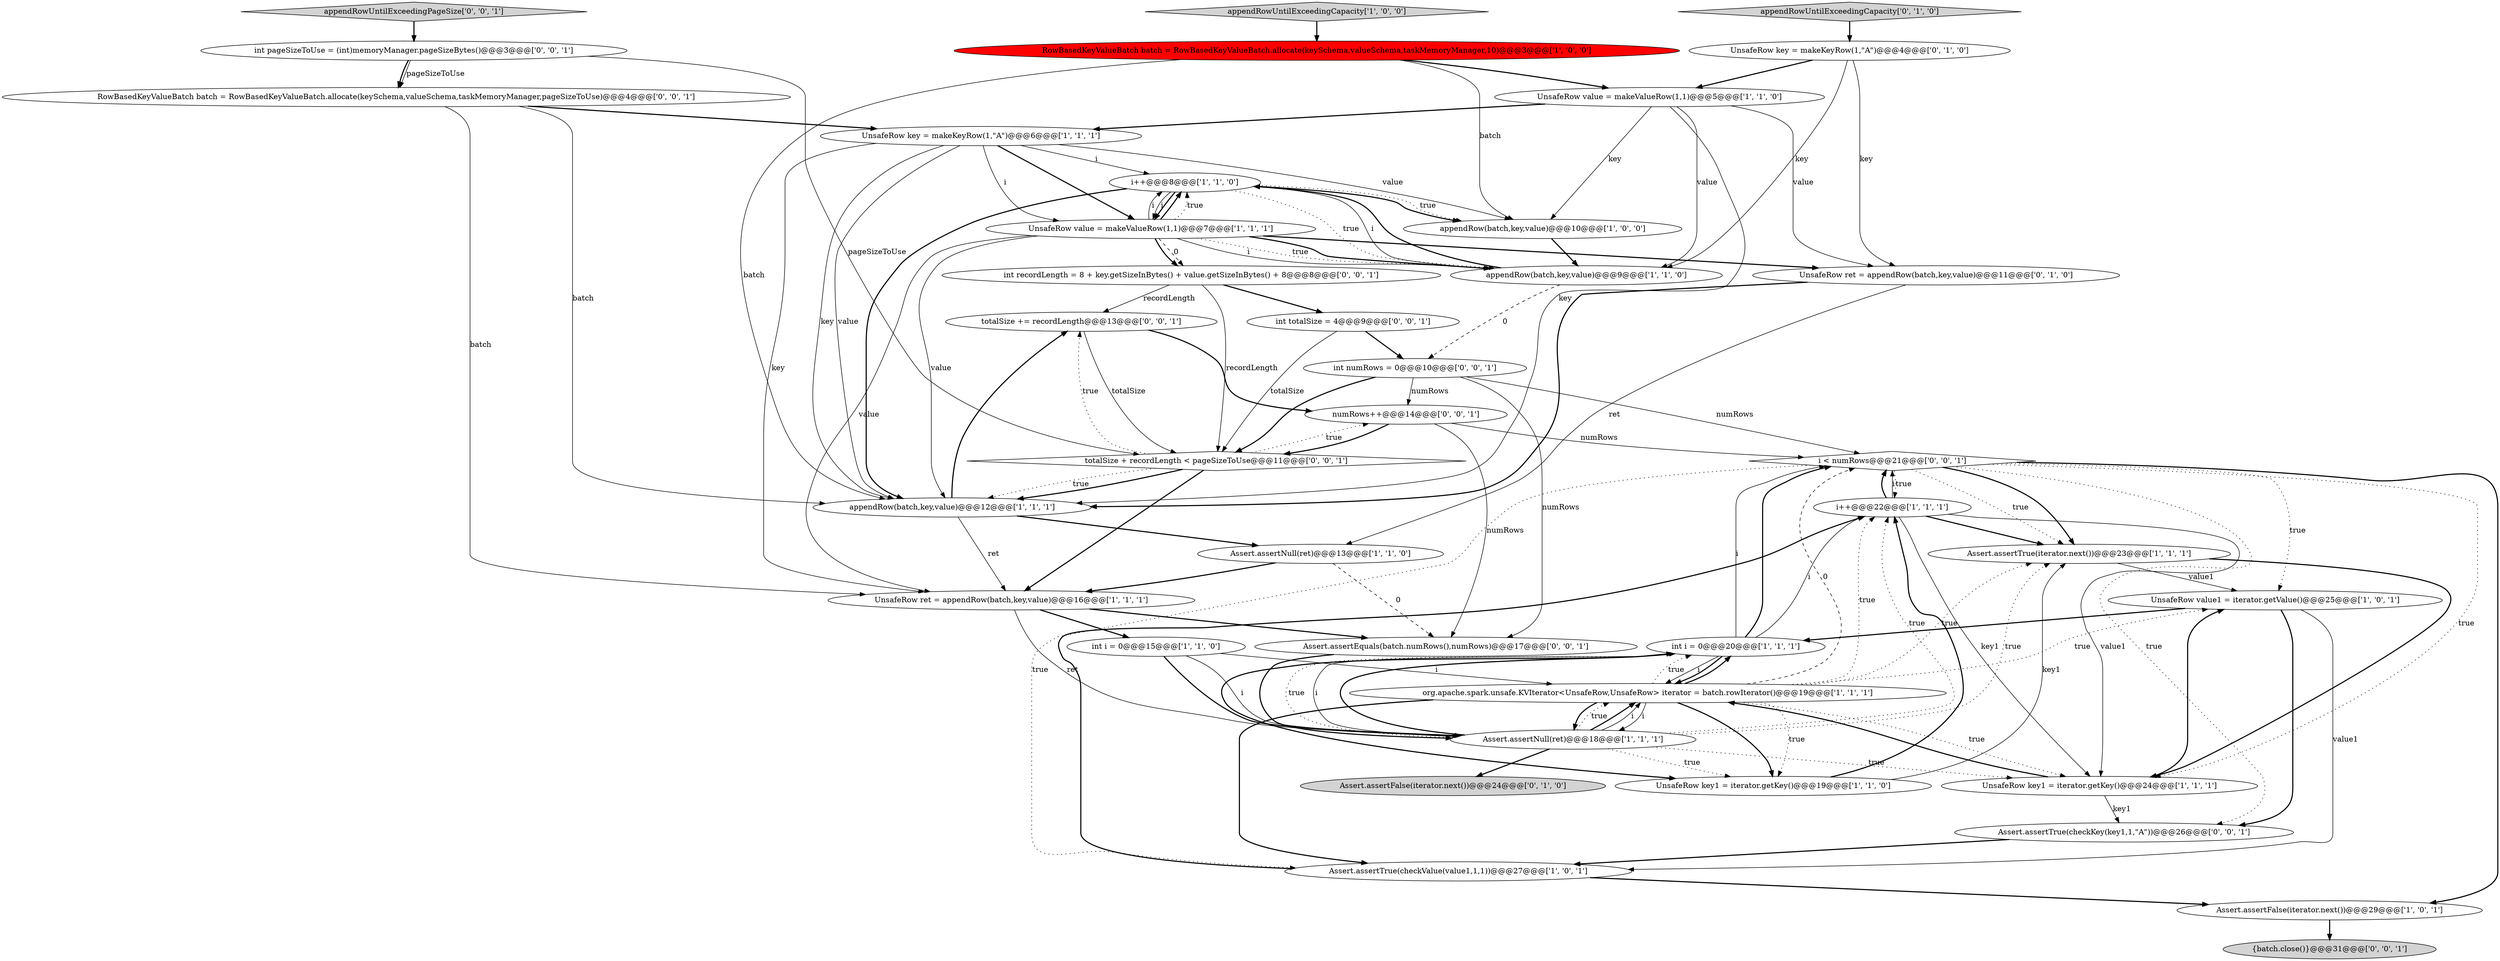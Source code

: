 digraph {
32 [style = filled, label = "totalSize += recordLength@@@13@@@['0', '0', '1']", fillcolor = white, shape = ellipse image = "AAA0AAABBB3BBB"];
7 [style = filled, label = "i++@@@8@@@['1', '1', '0']", fillcolor = white, shape = ellipse image = "AAA0AAABBB1BBB"];
21 [style = filled, label = "i++@@@22@@@['1', '1', '1']", fillcolor = white, shape = ellipse image = "AAA0AAABBB1BBB"];
30 [style = filled, label = "numRows++@@@14@@@['0', '0', '1']", fillcolor = white, shape = ellipse image = "AAA0AAABBB3BBB"];
9 [style = filled, label = "int i = 0@@@15@@@['1', '1', '0']", fillcolor = white, shape = ellipse image = "AAA0AAABBB1BBB"];
1 [style = filled, label = "appendRow(batch,key,value)@@@12@@@['1', '1', '1']", fillcolor = white, shape = ellipse image = "AAA0AAABBB1BBB"];
8 [style = filled, label = "UnsafeRow ret = appendRow(batch,key,value)@@@16@@@['1', '1', '1']", fillcolor = white, shape = ellipse image = "AAA0AAABBB1BBB"];
38 [style = filled, label = "i < numRows@@@21@@@['0', '0', '1']", fillcolor = white, shape = diamond image = "AAA0AAABBB3BBB"];
34 [style = filled, label = "Assert.assertEquals(batch.numRows(),numRows)@@@17@@@['0', '0', '1']", fillcolor = white, shape = ellipse image = "AAA0AAABBB3BBB"];
6 [style = filled, label = "UnsafeRow value = makeValueRow(1,1)@@@5@@@['1', '1', '0']", fillcolor = white, shape = ellipse image = "AAA0AAABBB1BBB"];
14 [style = filled, label = "UnsafeRow value1 = iterator.getValue()@@@25@@@['1', '0', '1']", fillcolor = white, shape = ellipse image = "AAA0AAABBB1BBB"];
15 [style = filled, label = "org.apache.spark.unsafe.KVIterator<UnsafeRow,UnsafeRow> iterator = batch.rowIterator()@@@19@@@['1', '1', '1']", fillcolor = white, shape = ellipse image = "AAA0AAABBB1BBB"];
31 [style = filled, label = "{batch.close()}@@@31@@@['0', '0', '1']", fillcolor = lightgray, shape = ellipse image = "AAA0AAABBB3BBB"];
5 [style = filled, label = "Assert.assertTrue(checkValue(value1,1,1))@@@27@@@['1', '0', '1']", fillcolor = white, shape = ellipse image = "AAA0AAABBB1BBB"];
13 [style = filled, label = "appendRow(batch,key,value)@@@10@@@['1', '0', '0']", fillcolor = white, shape = ellipse image = "AAA0AAABBB1BBB"];
27 [style = filled, label = "appendRowUntilExceedingPageSize['0', '0', '1']", fillcolor = lightgray, shape = diamond image = "AAA0AAABBB3BBB"];
20 [style = filled, label = "Assert.assertNull(ret)@@@13@@@['1', '1', '0']", fillcolor = white, shape = ellipse image = "AAA0AAABBB1BBB"];
22 [style = filled, label = "UnsafeRow key = makeKeyRow(1,\"A\")@@@4@@@['0', '1', '0']", fillcolor = white, shape = ellipse image = "AAA0AAABBB2BBB"];
23 [style = filled, label = "UnsafeRow ret = appendRow(batch,key,value)@@@11@@@['0', '1', '0']", fillcolor = white, shape = ellipse image = "AAA0AAABBB2BBB"];
0 [style = filled, label = "RowBasedKeyValueBatch batch = RowBasedKeyValueBatch.allocate(keySchema,valueSchema,taskMemoryManager,10)@@@3@@@['1', '0', '0']", fillcolor = red, shape = ellipse image = "AAA1AAABBB1BBB"];
18 [style = filled, label = "Assert.assertFalse(iterator.next())@@@29@@@['1', '0', '1']", fillcolor = white, shape = ellipse image = "AAA0AAABBB1BBB"];
16 [style = filled, label = "UnsafeRow key = makeKeyRow(1,\"A\")@@@6@@@['1', '1', '1']", fillcolor = white, shape = ellipse image = "AAA0AAABBB1BBB"];
11 [style = filled, label = "appendRowUntilExceedingCapacity['1', '0', '0']", fillcolor = lightgray, shape = diamond image = "AAA0AAABBB1BBB"];
37 [style = filled, label = "int totalSize = 4@@@9@@@['0', '0', '1']", fillcolor = white, shape = ellipse image = "AAA0AAABBB3BBB"];
17 [style = filled, label = "appendRow(batch,key,value)@@@9@@@['1', '1', '0']", fillcolor = white, shape = ellipse image = "AAA0AAABBB1BBB"];
12 [style = filled, label = "UnsafeRow value = makeValueRow(1,1)@@@7@@@['1', '1', '1']", fillcolor = white, shape = ellipse image = "AAA0AAABBB1BBB"];
19 [style = filled, label = "UnsafeRow key1 = iterator.getKey()@@@24@@@['1', '1', '1']", fillcolor = white, shape = ellipse image = "AAA0AAABBB1BBB"];
10 [style = filled, label = "Assert.assertTrue(iterator.next())@@@23@@@['1', '1', '1']", fillcolor = white, shape = ellipse image = "AAA0AAABBB1BBB"];
35 [style = filled, label = "int recordLength = 8 + key.getSizeInBytes() + value.getSizeInBytes() + 8@@@8@@@['0', '0', '1']", fillcolor = white, shape = ellipse image = "AAA0AAABBB3BBB"];
3 [style = filled, label = "int i = 0@@@20@@@['1', '1', '1']", fillcolor = white, shape = ellipse image = "AAA0AAABBB1BBB"];
2 [style = filled, label = "Assert.assertNull(ret)@@@18@@@['1', '1', '1']", fillcolor = white, shape = ellipse image = "AAA0AAABBB1BBB"];
26 [style = filled, label = "Assert.assertTrue(checkKey(key1,1,\"A\"))@@@26@@@['0', '0', '1']", fillcolor = white, shape = ellipse image = "AAA0AAABBB3BBB"];
36 [style = filled, label = "totalSize + recordLength < pageSizeToUse@@@11@@@['0', '0', '1']", fillcolor = white, shape = diamond image = "AAA0AAABBB3BBB"];
25 [style = filled, label = "appendRowUntilExceedingCapacity['0', '1', '0']", fillcolor = lightgray, shape = diamond image = "AAA0AAABBB2BBB"];
28 [style = filled, label = "int numRows = 0@@@10@@@['0', '0', '1']", fillcolor = white, shape = ellipse image = "AAA0AAABBB3BBB"];
33 [style = filled, label = "int pageSizeToUse = (int)memoryManager.pageSizeBytes()@@@3@@@['0', '0', '1']", fillcolor = white, shape = ellipse image = "AAA0AAABBB3BBB"];
24 [style = filled, label = "Assert.assertFalse(iterator.next())@@@24@@@['0', '1', '0']", fillcolor = lightgray, shape = ellipse image = "AAA0AAABBB2BBB"];
4 [style = filled, label = "UnsafeRow key1 = iterator.getKey()@@@19@@@['1', '1', '0']", fillcolor = white, shape = ellipse image = "AAA0AAABBB1BBB"];
29 [style = filled, label = "RowBasedKeyValueBatch batch = RowBasedKeyValueBatch.allocate(keySchema,valueSchema,taskMemoryManager,pageSizeToUse)@@@4@@@['0', '0', '1']", fillcolor = white, shape = ellipse image = "AAA0AAABBB3BBB"];
14->3 [style = bold, label=""];
21->10 [style = bold, label=""];
37->36 [style = solid, label="totalSize"];
37->28 [style = bold, label=""];
38->14 [style = dotted, label="true"];
12->35 [style = dashed, label="0"];
25->22 [style = bold, label=""];
23->20 [style = solid, label="ret"];
10->19 [style = bold, label=""];
10->14 [style = solid, label="value1"];
38->19 [style = dotted, label="true"];
9->2 [style = solid, label="i"];
2->15 [style = dotted, label="true"];
1->20 [style = bold, label=""];
3->15 [style = solid, label="i"];
30->36 [style = bold, label=""];
17->7 [style = solid, label="i"];
15->21 [style = dotted, label="true"];
3->38 [style = bold, label=""];
3->4 [style = bold, label=""];
12->7 [style = bold, label=""];
22->23 [style = solid, label="key"];
21->38 [style = bold, label=""];
15->38 [style = dashed, label="0"];
17->28 [style = dashed, label="0"];
13->17 [style = bold, label=""];
38->21 [style = dotted, label="true"];
34->2 [style = bold, label=""];
35->37 [style = bold, label=""];
2->15 [style = bold, label=""];
15->2 [style = solid, label="i"];
27->33 [style = bold, label=""];
2->24 [style = bold, label=""];
19->15 [style = bold, label=""];
33->29 [style = solid, label="pageSizeToUse"];
38->5 [style = dotted, label="true"];
2->10 [style = dotted, label="true"];
2->3 [style = dotted, label="true"];
16->7 [style = solid, label="i"];
16->8 [style = solid, label="key"];
8->34 [style = bold, label=""];
18->31 [style = bold, label=""];
12->1 [style = solid, label="value"];
12->17 [style = dotted, label="true"];
7->1 [style = bold, label=""];
28->36 [style = bold, label=""];
9->2 [style = bold, label=""];
7->13 [style = dotted, label="true"];
4->21 [style = bold, label=""];
3->21 [style = solid, label="i"];
15->10 [style = dotted, label="true"];
2->21 [style = dotted, label="true"];
12->35 [style = bold, label=""];
30->34 [style = solid, label="numRows"];
15->14 [style = dotted, label="true"];
2->3 [style = solid, label="i"];
21->38 [style = solid, label="i"];
33->29 [style = bold, label=""];
15->3 [style = dotted, label="true"];
7->12 [style = solid, label="i"];
5->21 [style = bold, label=""];
20->8 [style = bold, label=""];
38->18 [style = bold, label=""];
20->34 [style = dashed, label="0"];
28->30 [style = solid, label="numRows"];
8->2 [style = solid, label="ret"];
1->32 [style = bold, label=""];
6->1 [style = solid, label="key"];
21->19 [style = solid, label="key1"];
4->10 [style = solid, label="key1"];
29->8 [style = solid, label="batch"];
16->1 [style = solid, label="value"];
12->7 [style = dotted, label="true"];
7->17 [style = dotted, label="true"];
29->16 [style = bold, label=""];
2->19 [style = dotted, label="true"];
16->13 [style = solid, label="value"];
22->6 [style = bold, label=""];
1->8 [style = solid, label="ret"];
22->17 [style = solid, label="key"];
38->10 [style = dotted, label="true"];
6->13 [style = solid, label="key"];
2->3 [style = bold, label=""];
12->17 [style = bold, label=""];
36->32 [style = dotted, label="true"];
5->18 [style = bold, label=""];
32->30 [style = bold, label=""];
15->3 [style = bold, label=""];
9->15 [style = solid, label="i"];
28->34 [style = solid, label="numRows"];
6->17 [style = solid, label="value"];
33->36 [style = solid, label="pageSizeToUse"];
12->8 [style = solid, label="value"];
16->1 [style = solid, label="key"];
19->14 [style = bold, label=""];
2->4 [style = dotted, label="true"];
35->32 [style = solid, label="recordLength"];
36->8 [style = bold, label=""];
35->36 [style = solid, label="recordLength"];
12->7 [style = solid, label="i"];
36->30 [style = dotted, label="true"];
0->1 [style = solid, label="batch"];
7->13 [style = bold, label=""];
36->1 [style = dotted, label="true"];
15->2 [style = bold, label=""];
19->26 [style = solid, label="key1"];
29->1 [style = solid, label="batch"];
3->38 [style = solid, label="i"];
0->6 [style = bold, label=""];
7->12 [style = bold, label=""];
38->10 [style = bold, label=""];
26->5 [style = bold, label=""];
30->38 [style = solid, label="numRows"];
3->15 [style = bold, label=""];
32->36 [style = solid, label="totalSize"];
36->1 [style = bold, label=""];
2->15 [style = solid, label="i"];
15->4 [style = dotted, label="true"];
15->5 [style = bold, label=""];
17->7 [style = bold, label=""];
14->26 [style = bold, label=""];
38->26 [style = dotted, label="true"];
0->13 [style = solid, label="batch"];
11->0 [style = bold, label=""];
12->17 [style = solid, label="i"];
6->16 [style = bold, label=""];
15->19 [style = dotted, label="true"];
14->5 [style = solid, label="value1"];
15->4 [style = bold, label=""];
8->9 [style = bold, label=""];
21->19 [style = solid, label="value1"];
23->1 [style = bold, label=""];
16->12 [style = solid, label="i"];
12->23 [style = bold, label=""];
28->38 [style = solid, label="numRows"];
16->12 [style = bold, label=""];
6->23 [style = solid, label="value"];
}

